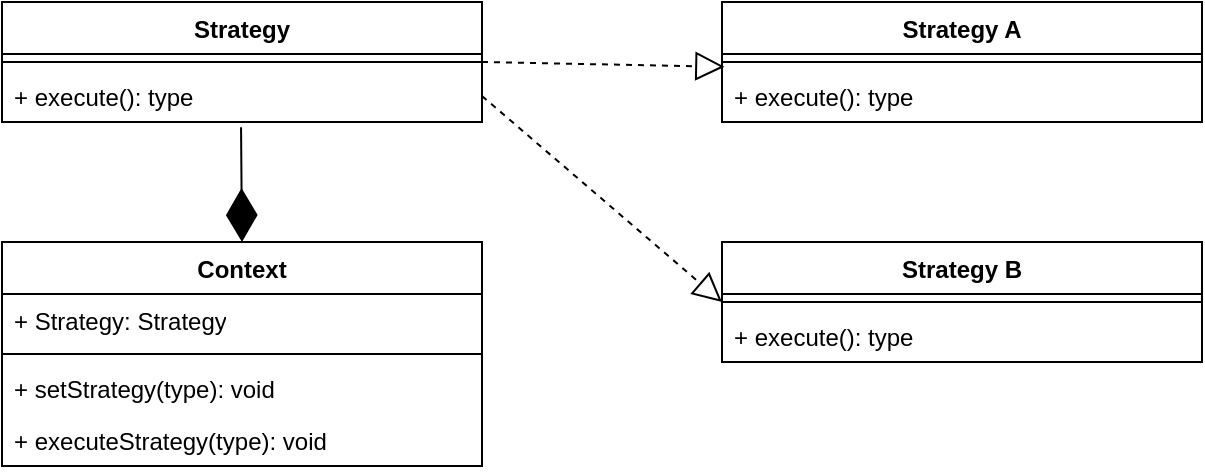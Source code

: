 <mxfile version="28.1.0">
  <diagram name="Page-1" id="7oGlvXqr1879_1EBVJjx">
    <mxGraphModel dx="1034" dy="570" grid="1" gridSize="10" guides="1" tooltips="1" connect="1" arrows="1" fold="1" page="1" pageScale="1" pageWidth="850" pageHeight="1100" math="0" shadow="0">
      <root>
        <mxCell id="0" />
        <mxCell id="1" parent="0" />
        <mxCell id="i2L2ZSffvxkab_22eNfT-1" value="Context" style="swimlane;fontStyle=1;align=center;verticalAlign=top;childLayout=stackLayout;horizontal=1;startSize=26;horizontalStack=0;resizeParent=1;resizeParentMax=0;resizeLast=0;collapsible=1;marginBottom=0;whiteSpace=wrap;html=1;" vertex="1" parent="1">
          <mxGeometry x="160" y="280" width="240" height="112" as="geometry" />
        </mxCell>
        <mxCell id="i2L2ZSffvxkab_22eNfT-2" value="+ Strategy: Strategy" style="text;strokeColor=none;fillColor=none;align=left;verticalAlign=top;spacingLeft=4;spacingRight=4;overflow=hidden;rotatable=0;points=[[0,0.5],[1,0.5]];portConstraint=eastwest;whiteSpace=wrap;html=1;" vertex="1" parent="i2L2ZSffvxkab_22eNfT-1">
          <mxGeometry y="26" width="240" height="26" as="geometry" />
        </mxCell>
        <mxCell id="i2L2ZSffvxkab_22eNfT-3" value="" style="line;strokeWidth=1;fillColor=none;align=left;verticalAlign=middle;spacingTop=-1;spacingLeft=3;spacingRight=3;rotatable=0;labelPosition=right;points=[];portConstraint=eastwest;strokeColor=inherit;" vertex="1" parent="i2L2ZSffvxkab_22eNfT-1">
          <mxGeometry y="52" width="240" height="8" as="geometry" />
        </mxCell>
        <mxCell id="i2L2ZSffvxkab_22eNfT-4" value="+ setStrategy(type): void" style="text;strokeColor=none;fillColor=none;align=left;verticalAlign=top;spacingLeft=4;spacingRight=4;overflow=hidden;rotatable=0;points=[[0,0.5],[1,0.5]];portConstraint=eastwest;whiteSpace=wrap;html=1;" vertex="1" parent="i2L2ZSffvxkab_22eNfT-1">
          <mxGeometry y="60" width="240" height="26" as="geometry" />
        </mxCell>
        <mxCell id="i2L2ZSffvxkab_22eNfT-5" value="+ executeStrategy(type): void" style="text;strokeColor=none;fillColor=none;align=left;verticalAlign=top;spacingLeft=4;spacingRight=4;overflow=hidden;rotatable=0;points=[[0,0.5],[1,0.5]];portConstraint=eastwest;whiteSpace=wrap;html=1;" vertex="1" parent="i2L2ZSffvxkab_22eNfT-1">
          <mxGeometry y="86" width="240" height="26" as="geometry" />
        </mxCell>
        <mxCell id="i2L2ZSffvxkab_22eNfT-6" value="Strategy" style="swimlane;fontStyle=1;align=center;verticalAlign=top;childLayout=stackLayout;horizontal=1;startSize=26;horizontalStack=0;resizeParent=1;resizeParentMax=0;resizeLast=0;collapsible=1;marginBottom=0;whiteSpace=wrap;html=1;" vertex="1" parent="1">
          <mxGeometry x="160" y="160" width="240" height="60" as="geometry" />
        </mxCell>
        <mxCell id="i2L2ZSffvxkab_22eNfT-8" value="" style="line;strokeWidth=1;fillColor=none;align=left;verticalAlign=middle;spacingTop=-1;spacingLeft=3;spacingRight=3;rotatable=0;labelPosition=right;points=[];portConstraint=eastwest;strokeColor=inherit;" vertex="1" parent="i2L2ZSffvxkab_22eNfT-6">
          <mxGeometry y="26" width="240" height="8" as="geometry" />
        </mxCell>
        <mxCell id="i2L2ZSffvxkab_22eNfT-9" value="+ execute(): type" style="text;strokeColor=none;fillColor=none;align=left;verticalAlign=top;spacingLeft=4;spacingRight=4;overflow=hidden;rotatable=0;points=[[0,0.5],[1,0.5]];portConstraint=eastwest;whiteSpace=wrap;html=1;" vertex="1" parent="i2L2ZSffvxkab_22eNfT-6">
          <mxGeometry y="34" width="240" height="26" as="geometry" />
        </mxCell>
        <mxCell id="i2L2ZSffvxkab_22eNfT-10" value="Strategy A" style="swimlane;fontStyle=1;align=center;verticalAlign=top;childLayout=stackLayout;horizontal=1;startSize=26;horizontalStack=0;resizeParent=1;resizeParentMax=0;resizeLast=0;collapsible=1;marginBottom=0;whiteSpace=wrap;html=1;" vertex="1" parent="1">
          <mxGeometry x="520" y="160" width="240" height="60" as="geometry" />
        </mxCell>
        <mxCell id="i2L2ZSffvxkab_22eNfT-11" value="" style="line;strokeWidth=1;fillColor=none;align=left;verticalAlign=middle;spacingTop=-1;spacingLeft=3;spacingRight=3;rotatable=0;labelPosition=right;points=[];portConstraint=eastwest;strokeColor=inherit;" vertex="1" parent="i2L2ZSffvxkab_22eNfT-10">
          <mxGeometry y="26" width="240" height="8" as="geometry" />
        </mxCell>
        <mxCell id="i2L2ZSffvxkab_22eNfT-12" value="+ execute(): type" style="text;strokeColor=none;fillColor=none;align=left;verticalAlign=top;spacingLeft=4;spacingRight=4;overflow=hidden;rotatable=0;points=[[0,0.5],[1,0.5]];portConstraint=eastwest;whiteSpace=wrap;html=1;" vertex="1" parent="i2L2ZSffvxkab_22eNfT-10">
          <mxGeometry y="34" width="240" height="26" as="geometry" />
        </mxCell>
        <mxCell id="i2L2ZSffvxkab_22eNfT-13" value="Strategy B" style="swimlane;fontStyle=1;align=center;verticalAlign=top;childLayout=stackLayout;horizontal=1;startSize=26;horizontalStack=0;resizeParent=1;resizeParentMax=0;resizeLast=0;collapsible=1;marginBottom=0;whiteSpace=wrap;html=1;" vertex="1" parent="1">
          <mxGeometry x="520" y="280" width="240" height="60" as="geometry" />
        </mxCell>
        <mxCell id="i2L2ZSffvxkab_22eNfT-14" value="" style="line;strokeWidth=1;fillColor=none;align=left;verticalAlign=middle;spacingTop=-1;spacingLeft=3;spacingRight=3;rotatable=0;labelPosition=right;points=[];portConstraint=eastwest;strokeColor=inherit;" vertex="1" parent="i2L2ZSffvxkab_22eNfT-13">
          <mxGeometry y="26" width="240" height="8" as="geometry" />
        </mxCell>
        <mxCell id="i2L2ZSffvxkab_22eNfT-15" value="+ execute(): type" style="text;strokeColor=none;fillColor=none;align=left;verticalAlign=top;spacingLeft=4;spacingRight=4;overflow=hidden;rotatable=0;points=[[0,0.5],[1,0.5]];portConstraint=eastwest;whiteSpace=wrap;html=1;" vertex="1" parent="i2L2ZSffvxkab_22eNfT-13">
          <mxGeometry y="34" width="240" height="26" as="geometry" />
        </mxCell>
        <mxCell id="i2L2ZSffvxkab_22eNfT-16" value="" style="endArrow=diamondThin;endFill=1;endSize=24;html=1;rounded=0;entryX=0.5;entryY=0;entryDx=0;entryDy=0;exitX=0.498;exitY=1.1;exitDx=0;exitDy=0;exitPerimeter=0;" edge="1" parent="1" source="i2L2ZSffvxkab_22eNfT-9" target="i2L2ZSffvxkab_22eNfT-1">
          <mxGeometry width="160" relative="1" as="geometry">
            <mxPoint x="280" y="260" as="sourcePoint" />
            <mxPoint x="510" y="400" as="targetPoint" />
          </mxGeometry>
        </mxCell>
        <mxCell id="i2L2ZSffvxkab_22eNfT-17" value="" style="endArrow=block;dashed=1;endFill=0;endSize=12;html=1;rounded=0;entryX=0.005;entryY=-0.062;entryDx=0;entryDy=0;entryPerimeter=0;exitX=1;exitY=0.5;exitDx=0;exitDy=0;" edge="1" parent="1" source="i2L2ZSffvxkab_22eNfT-6" target="i2L2ZSffvxkab_22eNfT-12">
          <mxGeometry width="160" relative="1" as="geometry">
            <mxPoint x="400" y="380" as="sourcePoint" />
            <mxPoint x="560" y="380" as="targetPoint" />
          </mxGeometry>
        </mxCell>
        <mxCell id="i2L2ZSffvxkab_22eNfT-18" value="" style="endArrow=block;dashed=1;endFill=0;endSize=12;html=1;rounded=0;entryX=0;entryY=0.5;entryDx=0;entryDy=0;exitX=1;exitY=0.5;exitDx=0;exitDy=0;" edge="1" parent="1" source="i2L2ZSffvxkab_22eNfT-9" target="i2L2ZSffvxkab_22eNfT-13">
          <mxGeometry width="160" relative="1" as="geometry">
            <mxPoint x="400" y="400" as="sourcePoint" />
            <mxPoint x="560" y="400" as="targetPoint" />
          </mxGeometry>
        </mxCell>
      </root>
    </mxGraphModel>
  </diagram>
</mxfile>
